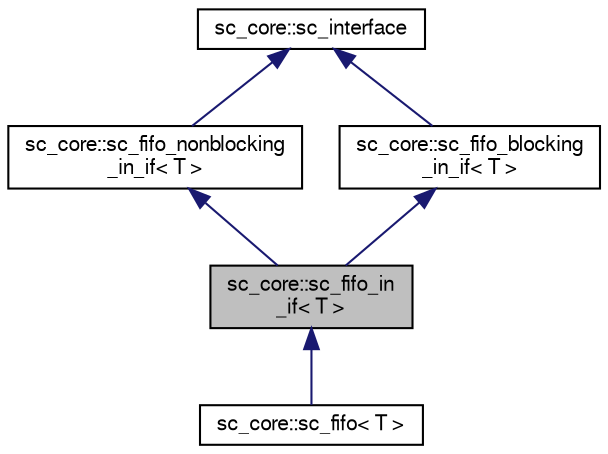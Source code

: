 digraph "sc_core::sc_fifo_in_if&lt; T &gt;"
{
  edge [fontname="FreeSans",fontsize="10",labelfontname="FreeSans",labelfontsize="10"];
  node [fontname="FreeSans",fontsize="10",shape=record];
  Node0 [label="sc_core::sc_fifo_in\l_if\< T \>",height=0.2,width=0.4,color="black", fillcolor="grey75", style="filled", fontcolor="black"];
  Node1 -> Node0 [dir="back",color="midnightblue",fontsize="10",style="solid",fontname="FreeSans"];
  Node1 [label="sc_core::sc_fifo_nonblocking\l_in_if\< T \>",height=0.2,width=0.4,color="black", fillcolor="white", style="filled",URL="$a01156.html"];
  Node2 -> Node1 [dir="back",color="midnightblue",fontsize="10",style="solid",fontname="FreeSans"];
  Node2 [label="sc_core::sc_interface",height=0.2,width=0.4,color="black", fillcolor="white", style="filled",URL="$a01196.html"];
  Node3 -> Node0 [dir="back",color="midnightblue",fontsize="10",style="solid",fontname="FreeSans"];
  Node3 [label="sc_core::sc_fifo_blocking\l_in_if\< T \>",height=0.2,width=0.4,color="black", fillcolor="white", style="filled",URL="$a01160.html"];
  Node2 -> Node3 [dir="back",color="midnightblue",fontsize="10",style="solid",fontname="FreeSans"];
  Node0 -> Node4 [dir="back",color="midnightblue",fontsize="10",style="solid",fontname="FreeSans"];
  Node4 [label="sc_core::sc_fifo\< T \>",height=0.2,width=0.4,color="black", fillcolor="white", style="filled",URL="$a01152.html"];
}
